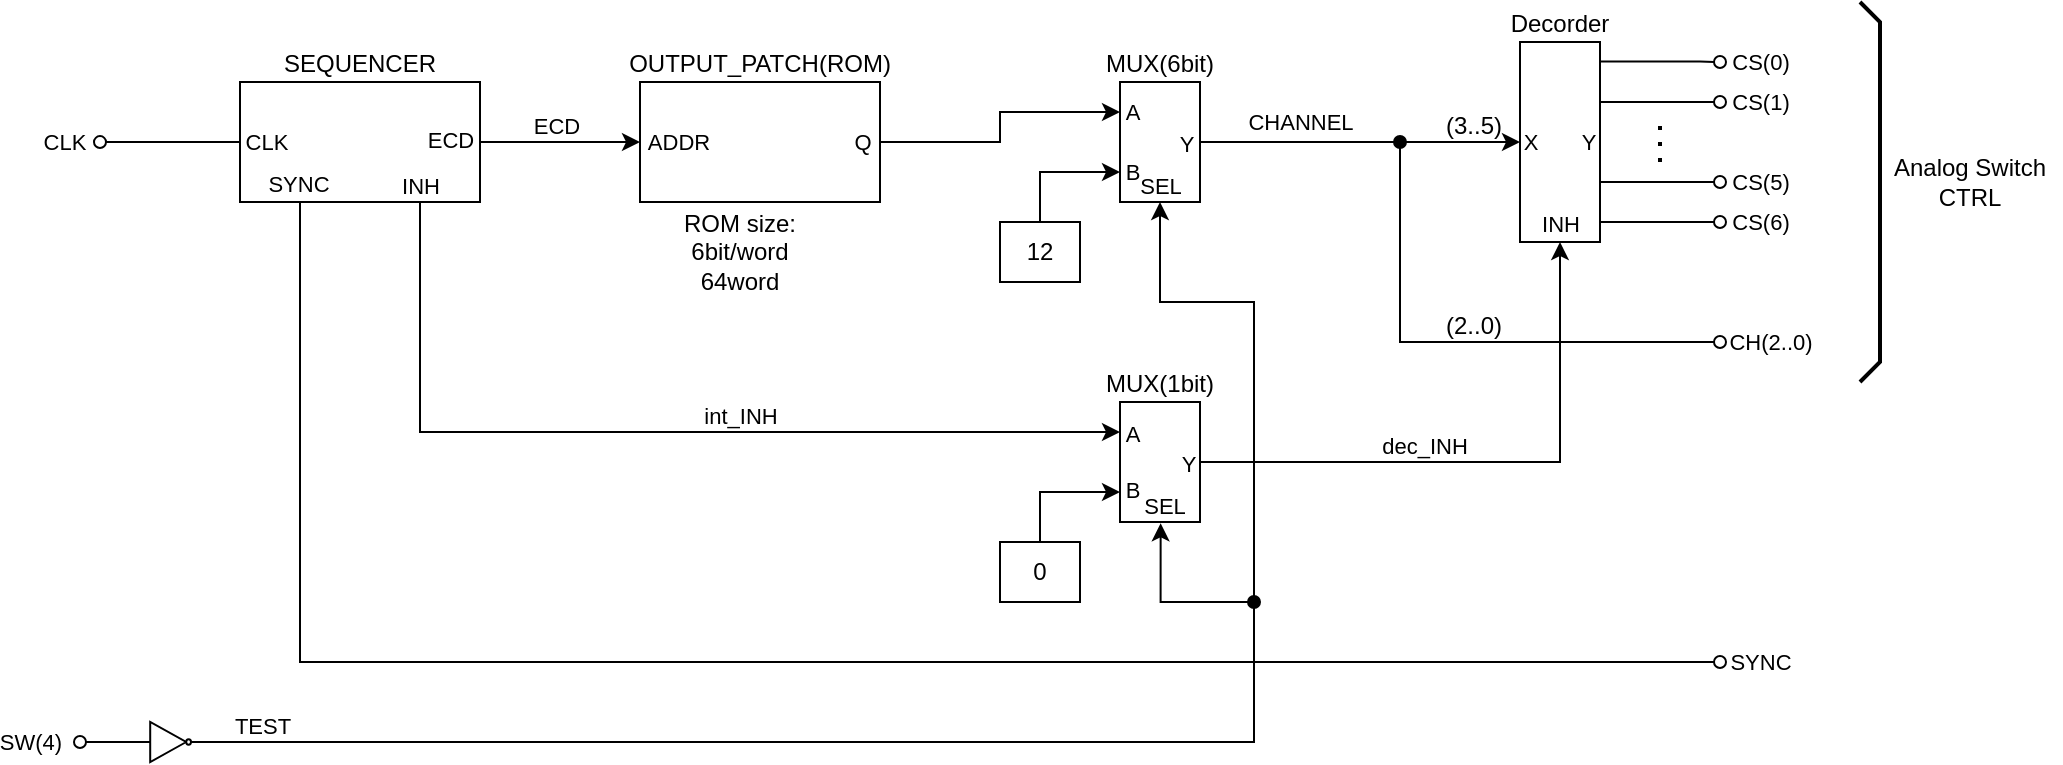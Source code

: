 <mxfile version="28.2.4">
  <diagram name="ページ1" id="_ePW4zhoS9NOFlKjHNw6">
    <mxGraphModel dx="479" dy="568" grid="1" gridSize="10" guides="1" tooltips="1" connect="1" arrows="1" fold="1" page="1" pageScale="1" pageWidth="1169" pageHeight="827" math="0" shadow="0">
      <root>
        <mxCell id="0" />
        <mxCell id="1" parent="0" />
        <mxCell id="D9AdO3M2kVD_GUAC84vx-3" value="MUX(6bit)" style="rounded=0;whiteSpace=wrap;html=1;labelPosition=center;verticalLabelPosition=top;align=center;verticalAlign=bottom;" vertex="1" parent="1">
          <mxGeometry x="600" y="260" width="40" height="60" as="geometry" />
        </mxCell>
        <mxCell id="D9AdO3M2kVD_GUAC84vx-1" value="SEQUENCER" style="rounded=0;whiteSpace=wrap;html=1;labelPosition=center;verticalLabelPosition=top;align=center;verticalAlign=bottom;" vertex="1" parent="1">
          <mxGeometry x="160" y="260" width="120" height="60" as="geometry" />
        </mxCell>
        <mxCell id="D9AdO3M2kVD_GUAC84vx-57" style="edgeStyle=orthogonalEdgeStyle;rounded=0;orthogonalLoop=1;jettySize=auto;html=1;exitX=0.25;exitY=1;exitDx=0;exitDy=0;endArrow=oval;endFill=0;" edge="1" parent="1" source="D9AdO3M2kVD_GUAC84vx-1">
          <mxGeometry relative="1" as="geometry">
            <mxPoint x="900" y="550" as="targetPoint" />
            <Array as="points">
              <mxPoint x="190" y="550" />
            </Array>
          </mxGeometry>
        </mxCell>
        <mxCell id="D9AdO3M2kVD_GUAC84vx-58" value="SYNC" style="edgeLabel;html=1;align=center;verticalAlign=middle;resizable=0;points=[];" vertex="1" connectable="0" parent="D9AdO3M2kVD_GUAC84vx-57">
          <mxGeometry x="1" y="1" relative="1" as="geometry">
            <mxPoint x="20" y="1" as="offset" />
          </mxGeometry>
        </mxCell>
        <mxCell id="D9AdO3M2kVD_GUAC84vx-60" value="SYNC" style="edgeLabel;html=1;align=center;verticalAlign=middle;resizable=0;points=[];" vertex="1" connectable="0" parent="D9AdO3M2kVD_GUAC84vx-57">
          <mxGeometry x="-0.973" y="-1" relative="1" as="geometry">
            <mxPoint y="-22" as="offset" />
          </mxGeometry>
        </mxCell>
        <mxCell id="D9AdO3M2kVD_GUAC84vx-2" value="OUTPUT_PATCH(ROM)" style="rounded=0;whiteSpace=wrap;html=1;labelPosition=center;verticalLabelPosition=top;align=center;verticalAlign=bottom;" vertex="1" parent="1">
          <mxGeometry x="360" y="260" width="120" height="60" as="geometry" />
        </mxCell>
        <mxCell id="D9AdO3M2kVD_GUAC84vx-4" value="MUX(1bit)" style="rounded=0;whiteSpace=wrap;html=1;labelPosition=center;verticalLabelPosition=top;align=center;verticalAlign=bottom;" vertex="1" parent="1">
          <mxGeometry x="600" y="420" width="40" height="60" as="geometry" />
        </mxCell>
        <mxCell id="D9AdO3M2kVD_GUAC84vx-22" value="(3..5)" style="text;html=1;align=center;verticalAlign=middle;whiteSpace=wrap;rounded=0;" vertex="1" parent="1">
          <mxGeometry x="747" y="267" width="60" height="30" as="geometry" />
        </mxCell>
        <mxCell id="D9AdO3M2kVD_GUAC84vx-5" value="Decorder" style="rounded=0;whiteSpace=wrap;html=1;labelPosition=center;verticalLabelPosition=top;align=center;verticalAlign=bottom;" vertex="1" parent="1">
          <mxGeometry x="800" y="240" width="40" height="100" as="geometry" />
        </mxCell>
        <mxCell id="D9AdO3M2kVD_GUAC84vx-59" style="edgeStyle=orthogonalEdgeStyle;rounded=0;orthogonalLoop=1;jettySize=auto;html=1;exitX=0.5;exitY=1;exitDx=0;exitDy=0;entryX=0.583;entryY=1.011;entryDx=0;entryDy=0;entryPerimeter=0;startArrow=classic;startFill=1;" edge="1" parent="1">
          <mxGeometry relative="1" as="geometry">
            <mxPoint x="620.32" y="480.66" as="targetPoint" />
            <mxPoint x="620" y="320" as="sourcePoint" />
            <Array as="points">
              <mxPoint x="620" y="370" />
              <mxPoint x="667" y="370" />
              <mxPoint x="667" y="520" />
              <mxPoint x="620" y="520" />
            </Array>
          </mxGeometry>
        </mxCell>
        <mxCell id="D9AdO3M2kVD_GUAC84vx-61" value="SEL" style="edgeLabel;html=1;align=center;verticalAlign=middle;resizable=0;points=[];" vertex="1" connectable="0" parent="D9AdO3M2kVD_GUAC84vx-59">
          <mxGeometry x="-0.731" relative="1" as="geometry">
            <mxPoint y="-53" as="offset" />
          </mxGeometry>
        </mxCell>
        <mxCell id="D9AdO3M2kVD_GUAC84vx-62" value="SEL" style="edgeLabel;html=1;align=center;verticalAlign=middle;resizable=0;points=[];" vertex="1" connectable="0" parent="D9AdO3M2kVD_GUAC84vx-59">
          <mxGeometry x="0.878" y="-1" relative="1" as="geometry">
            <mxPoint y="-29" as="offset" />
          </mxGeometry>
        </mxCell>
        <mxCell id="D9AdO3M2kVD_GUAC84vx-8" style="edgeStyle=orthogonalEdgeStyle;rounded=0;orthogonalLoop=1;jettySize=auto;html=1;exitX=1;exitY=0.5;exitDx=0;exitDy=0;entryX=0;entryY=0.5;entryDx=0;entryDy=0;" edge="1" parent="1" source="D9AdO3M2kVD_GUAC84vx-1" target="D9AdO3M2kVD_GUAC84vx-2">
          <mxGeometry relative="1" as="geometry" />
        </mxCell>
        <mxCell id="D9AdO3M2kVD_GUAC84vx-42" value="ADDR" style="edgeLabel;html=1;align=center;verticalAlign=middle;resizable=0;points=[];" vertex="1" connectable="0" parent="D9AdO3M2kVD_GUAC84vx-8">
          <mxGeometry x="0.67" relative="1" as="geometry">
            <mxPoint x="32" as="offset" />
          </mxGeometry>
        </mxCell>
        <mxCell id="D9AdO3M2kVD_GUAC84vx-48" value="ECD" style="edgeLabel;html=1;align=center;verticalAlign=middle;resizable=0;points=[];" vertex="1" connectable="0" parent="D9AdO3M2kVD_GUAC84vx-8">
          <mxGeometry x="-0.458" y="1" relative="1" as="geometry">
            <mxPoint x="16" y="-7" as="offset" />
          </mxGeometry>
        </mxCell>
        <mxCell id="D9AdO3M2kVD_GUAC84vx-51" value="ECD" style="edgeLabel;html=1;align=center;verticalAlign=middle;resizable=0;points=[];" vertex="1" connectable="0" parent="D9AdO3M2kVD_GUAC84vx-8">
          <mxGeometry x="-0.576" y="1" relative="1" as="geometry">
            <mxPoint x="-32" as="offset" />
          </mxGeometry>
        </mxCell>
        <mxCell id="D9AdO3M2kVD_GUAC84vx-39" style="edgeStyle=orthogonalEdgeStyle;rounded=0;orthogonalLoop=1;jettySize=auto;html=1;exitX=0.75;exitY=1;exitDx=0;exitDy=0;entryX=0;entryY=0.25;entryDx=0;entryDy=0;" edge="1" parent="1" source="D9AdO3M2kVD_GUAC84vx-1" target="D9AdO3M2kVD_GUAC84vx-4">
          <mxGeometry relative="1" as="geometry" />
        </mxCell>
        <mxCell id="D9AdO3M2kVD_GUAC84vx-40" value="A" style="edgeLabel;html=1;align=center;verticalAlign=middle;resizable=0;points=[];" vertex="1" connectable="0" parent="D9AdO3M2kVD_GUAC84vx-39">
          <mxGeometry x="0.952" y="-1" relative="1" as="geometry">
            <mxPoint x="17" as="offset" />
          </mxGeometry>
        </mxCell>
        <mxCell id="D9AdO3M2kVD_GUAC84vx-47" value="INH" style="edgeLabel;html=1;align=center;verticalAlign=middle;resizable=0;points=[];" vertex="1" connectable="0" parent="D9AdO3M2kVD_GUAC84vx-39">
          <mxGeometry x="-0.955" relative="1" as="geometry">
            <mxPoint y="-19" as="offset" />
          </mxGeometry>
        </mxCell>
        <mxCell id="D9AdO3M2kVD_GUAC84vx-49" value="int_INH" style="edgeLabel;html=1;align=center;verticalAlign=middle;resizable=0;points=[];" vertex="1" connectable="0" parent="D9AdO3M2kVD_GUAC84vx-39">
          <mxGeometry x="-0.29" y="-1" relative="1" as="geometry">
            <mxPoint x="110" y="-9" as="offset" />
          </mxGeometry>
        </mxCell>
        <mxCell id="D9AdO3M2kVD_GUAC84vx-9" style="edgeStyle=orthogonalEdgeStyle;rounded=0;orthogonalLoop=1;jettySize=auto;html=1;exitX=1;exitY=0.5;exitDx=0;exitDy=0;entryX=0;entryY=0.25;entryDx=0;entryDy=0;" edge="1" parent="1" source="D9AdO3M2kVD_GUAC84vx-2" target="D9AdO3M2kVD_GUAC84vx-3">
          <mxGeometry relative="1" as="geometry" />
        </mxCell>
        <mxCell id="D9AdO3M2kVD_GUAC84vx-23" value="A" style="edgeLabel;html=1;align=center;verticalAlign=middle;resizable=0;points=[];" vertex="1" connectable="0" parent="D9AdO3M2kVD_GUAC84vx-9">
          <mxGeometry x="0.884" relative="1" as="geometry">
            <mxPoint x="14" as="offset" />
          </mxGeometry>
        </mxCell>
        <mxCell id="D9AdO3M2kVD_GUAC84vx-43" value="Q" style="edgeLabel;html=1;align=center;verticalAlign=middle;resizable=0;points=[];" vertex="1" connectable="0" parent="D9AdO3M2kVD_GUAC84vx-9">
          <mxGeometry x="-0.801" relative="1" as="geometry">
            <mxPoint x="-23" as="offset" />
          </mxGeometry>
        </mxCell>
        <mxCell id="D9AdO3M2kVD_GUAC84vx-12" style="edgeStyle=orthogonalEdgeStyle;rounded=0;orthogonalLoop=1;jettySize=auto;html=1;exitX=1;exitY=0.5;exitDx=0;exitDy=0;entryX=0;entryY=0.5;entryDx=0;entryDy=0;" edge="1" parent="1" source="D9AdO3M2kVD_GUAC84vx-3" target="D9AdO3M2kVD_GUAC84vx-5">
          <mxGeometry relative="1" as="geometry" />
        </mxCell>
        <mxCell id="D9AdO3M2kVD_GUAC84vx-35" value="CHANNEL" style="edgeLabel;html=1;align=center;verticalAlign=middle;resizable=0;points=[];" vertex="1" connectable="0" parent="D9AdO3M2kVD_GUAC84vx-12">
          <mxGeometry x="-0.58" y="1" relative="1" as="geometry">
            <mxPoint x="16" y="-9" as="offset" />
          </mxGeometry>
        </mxCell>
        <mxCell id="D9AdO3M2kVD_GUAC84vx-38" value="X" style="edgeLabel;html=1;align=center;verticalAlign=middle;resizable=0;points=[];" vertex="1" connectable="0" parent="D9AdO3M2kVD_GUAC84vx-12">
          <mxGeometry x="0.818" relative="1" as="geometry">
            <mxPoint x="19" as="offset" />
          </mxGeometry>
        </mxCell>
        <mxCell id="D9AdO3M2kVD_GUAC84vx-44" value="Y" style="edgeLabel;html=1;align=center;verticalAlign=middle;resizable=0;points=[];" vertex="1" connectable="0" parent="D9AdO3M2kVD_GUAC84vx-12">
          <mxGeometry x="-0.812" y="-1" relative="1" as="geometry">
            <mxPoint x="-22" as="offset" />
          </mxGeometry>
        </mxCell>
        <mxCell id="D9AdO3M2kVD_GUAC84vx-36" style="edgeStyle=orthogonalEdgeStyle;rounded=0;orthogonalLoop=1;jettySize=auto;html=1;exitX=1;exitY=0.5;exitDx=0;exitDy=0;entryX=0.5;entryY=1;entryDx=0;entryDy=0;" edge="1" parent="1" source="D9AdO3M2kVD_GUAC84vx-4" target="D9AdO3M2kVD_GUAC84vx-5">
          <mxGeometry relative="1" as="geometry" />
        </mxCell>
        <mxCell id="D9AdO3M2kVD_GUAC84vx-37" value="INH" style="edgeLabel;html=1;align=center;verticalAlign=middle;resizable=0;points=[];" vertex="1" connectable="0" parent="D9AdO3M2kVD_GUAC84vx-36">
          <mxGeometry x="0.932" relative="1" as="geometry">
            <mxPoint y="-19" as="offset" />
          </mxGeometry>
        </mxCell>
        <mxCell id="D9AdO3M2kVD_GUAC84vx-45" value="Y" style="edgeLabel;html=1;align=center;verticalAlign=middle;resizable=0;points=[];" vertex="1" connectable="0" parent="D9AdO3M2kVD_GUAC84vx-36">
          <mxGeometry x="-0.859" y="-1" relative="1" as="geometry">
            <mxPoint x="-27" as="offset" />
          </mxGeometry>
        </mxCell>
        <mxCell id="D9AdO3M2kVD_GUAC84vx-50" value="dec_INH" style="edgeLabel;html=1;align=center;verticalAlign=middle;resizable=0;points=[];" vertex="1" connectable="0" parent="D9AdO3M2kVD_GUAC84vx-36">
          <mxGeometry x="-0.231" y="2" relative="1" as="geometry">
            <mxPoint y="-6" as="offset" />
          </mxGeometry>
        </mxCell>
        <mxCell id="D9AdO3M2kVD_GUAC84vx-13" style="edgeStyle=orthogonalEdgeStyle;rounded=0;orthogonalLoop=1;jettySize=auto;html=1;exitX=1.009;exitY=0.098;exitDx=0;exitDy=0;exitPerimeter=0;endArrow=oval;endFill=0;" edge="1" parent="1" source="D9AdO3M2kVD_GUAC84vx-5">
          <mxGeometry relative="1" as="geometry">
            <mxPoint x="900" y="250" as="targetPoint" />
            <mxPoint x="840" y="260" as="sourcePoint" />
            <Array as="points">
              <mxPoint x="890" y="250" />
            </Array>
          </mxGeometry>
        </mxCell>
        <mxCell id="D9AdO3M2kVD_GUAC84vx-17" value="CS(0)" style="edgeLabel;html=1;align=center;verticalAlign=middle;resizable=0;points=[];" vertex="1" connectable="0" parent="D9AdO3M2kVD_GUAC84vx-13">
          <mxGeometry x="1" y="-1" relative="1" as="geometry">
            <mxPoint x="20" y="-1" as="offset" />
          </mxGeometry>
        </mxCell>
        <mxCell id="D9AdO3M2kVD_GUAC84vx-11" style="edgeStyle=orthogonalEdgeStyle;rounded=0;orthogonalLoop=1;jettySize=auto;html=1;exitX=0.5;exitY=0;exitDx=0;exitDy=0;entryX=0;entryY=0.75;entryDx=0;entryDy=0;" edge="1" parent="1" source="D9AdO3M2kVD_GUAC84vx-6" target="D9AdO3M2kVD_GUAC84vx-3">
          <mxGeometry relative="1" as="geometry" />
        </mxCell>
        <mxCell id="D9AdO3M2kVD_GUAC84vx-24" value="B" style="edgeLabel;html=1;align=center;verticalAlign=middle;resizable=0;points=[];" vertex="1" connectable="0" parent="D9AdO3M2kVD_GUAC84vx-11">
          <mxGeometry x="0.785" relative="1" as="geometry">
            <mxPoint x="13" as="offset" />
          </mxGeometry>
        </mxCell>
        <mxCell id="D9AdO3M2kVD_GUAC84vx-6" value="12" style="text;html=1;align=center;verticalAlign=middle;whiteSpace=wrap;rounded=0;strokeColor=default;strokeWidth=1;" vertex="1" parent="1">
          <mxGeometry x="540" y="330" width="40" height="30" as="geometry" />
        </mxCell>
        <mxCell id="D9AdO3M2kVD_GUAC84vx-25" style="edgeStyle=orthogonalEdgeStyle;rounded=0;orthogonalLoop=1;jettySize=auto;html=1;exitX=0.5;exitY=0;exitDx=0;exitDy=0;entryX=0;entryY=0.75;entryDx=0;entryDy=0;" edge="1" parent="1" source="D9AdO3M2kVD_GUAC84vx-7" target="D9AdO3M2kVD_GUAC84vx-4">
          <mxGeometry relative="1" as="geometry" />
        </mxCell>
        <mxCell id="D9AdO3M2kVD_GUAC84vx-26" value="B" style="edgeLabel;html=1;align=center;verticalAlign=middle;resizable=0;points=[];" vertex="1" connectable="0" parent="D9AdO3M2kVD_GUAC84vx-25">
          <mxGeometry x="0.785" y="1" relative="1" as="geometry">
            <mxPoint x="13" as="offset" />
          </mxGeometry>
        </mxCell>
        <mxCell id="D9AdO3M2kVD_GUAC84vx-7" value="0" style="text;html=1;align=center;verticalAlign=middle;whiteSpace=wrap;rounded=0;strokeColor=default;strokeWidth=1;" vertex="1" parent="1">
          <mxGeometry x="540" y="490" width="40" height="30" as="geometry" />
        </mxCell>
        <mxCell id="D9AdO3M2kVD_GUAC84vx-14" style="edgeStyle=orthogonalEdgeStyle;rounded=0;orthogonalLoop=1;jettySize=auto;html=1;exitX=1;exitY=0.25;exitDx=0;exitDy=0;endArrow=oval;endFill=0;" edge="1" parent="1">
          <mxGeometry relative="1" as="geometry">
            <mxPoint x="900" y="270" as="targetPoint" />
            <mxPoint x="840" y="270" as="sourcePoint" />
          </mxGeometry>
        </mxCell>
        <mxCell id="D9AdO3M2kVD_GUAC84vx-18" value="CS(1)" style="edgeLabel;html=1;align=center;verticalAlign=middle;resizable=0;points=[];" vertex="1" connectable="0" parent="D9AdO3M2kVD_GUAC84vx-14">
          <mxGeometry x="1" y="1" relative="1" as="geometry">
            <mxPoint x="20" y="1" as="offset" />
          </mxGeometry>
        </mxCell>
        <mxCell id="D9AdO3M2kVD_GUAC84vx-46" value="Y" style="edgeLabel;html=1;align=center;verticalAlign=middle;resizable=0;points=[];" vertex="1" connectable="0" parent="D9AdO3M2kVD_GUAC84vx-14">
          <mxGeometry x="-1" relative="1" as="geometry">
            <mxPoint x="-6" y="20" as="offset" />
          </mxGeometry>
        </mxCell>
        <mxCell id="D9AdO3M2kVD_GUAC84vx-15" style="edgeStyle=orthogonalEdgeStyle;rounded=0;orthogonalLoop=1;jettySize=auto;html=1;exitX=1;exitY=0.25;exitDx=0;exitDy=0;endArrow=oval;endFill=0;" edge="1" parent="1">
          <mxGeometry relative="1" as="geometry">
            <mxPoint x="900" y="310" as="targetPoint" />
            <mxPoint x="840" y="310" as="sourcePoint" />
          </mxGeometry>
        </mxCell>
        <mxCell id="D9AdO3M2kVD_GUAC84vx-19" value="CS(5)" style="edgeLabel;html=1;align=center;verticalAlign=middle;resizable=0;points=[];" vertex="1" connectable="0" parent="D9AdO3M2kVD_GUAC84vx-15">
          <mxGeometry x="1" y="-1" relative="1" as="geometry">
            <mxPoint x="20" y="-1" as="offset" />
          </mxGeometry>
        </mxCell>
        <mxCell id="D9AdO3M2kVD_GUAC84vx-16" style="edgeStyle=orthogonalEdgeStyle;rounded=0;orthogonalLoop=1;jettySize=auto;html=1;exitX=1;exitY=0.25;exitDx=0;exitDy=0;endArrow=oval;endFill=0;" edge="1" parent="1">
          <mxGeometry relative="1" as="geometry">
            <mxPoint x="900" y="330" as="targetPoint" />
            <mxPoint x="840" y="330" as="sourcePoint" />
          </mxGeometry>
        </mxCell>
        <mxCell id="D9AdO3M2kVD_GUAC84vx-20" value="CS(6)" style="edgeLabel;html=1;align=center;verticalAlign=middle;resizable=0;points=[];" vertex="1" connectable="0" parent="D9AdO3M2kVD_GUAC84vx-16">
          <mxGeometry x="1" y="1" relative="1" as="geometry">
            <mxPoint x="20" y="1" as="offset" />
          </mxGeometry>
        </mxCell>
        <mxCell id="D9AdO3M2kVD_GUAC84vx-21" value="" style="endArrow=none;dashed=1;html=1;dashPattern=1 3;strokeWidth=2;rounded=0;" edge="1" parent="1">
          <mxGeometry width="50" height="50" relative="1" as="geometry">
            <mxPoint x="870" y="300" as="sourcePoint" />
            <mxPoint x="870" y="280" as="targetPoint" />
          </mxGeometry>
        </mxCell>
        <mxCell id="D9AdO3M2kVD_GUAC84vx-29" value="" style="endArrow=oval;html=1;rounded=0;endFill=1;startArrow=oval;startFill=0;" edge="1" parent="1">
          <mxGeometry width="50" height="50" relative="1" as="geometry">
            <mxPoint x="900" y="390" as="sourcePoint" />
            <mxPoint x="740" y="290" as="targetPoint" />
            <Array as="points">
              <mxPoint x="740" y="390" />
            </Array>
          </mxGeometry>
        </mxCell>
        <mxCell id="D9AdO3M2kVD_GUAC84vx-31" value="CH(2..0)" style="edgeLabel;html=1;align=center;verticalAlign=middle;resizable=0;points=[];" vertex="1" connectable="0" parent="D9AdO3M2kVD_GUAC84vx-29">
          <mxGeometry x="-0.734" y="2" relative="1" as="geometry">
            <mxPoint x="59" y="-2" as="offset" />
          </mxGeometry>
        </mxCell>
        <mxCell id="D9AdO3M2kVD_GUAC84vx-30" value="(2..0)" style="text;html=1;align=center;verticalAlign=middle;whiteSpace=wrap;rounded=0;" vertex="1" parent="1">
          <mxGeometry x="747" y="367" width="60" height="30" as="geometry" />
        </mxCell>
        <mxCell id="D9AdO3M2kVD_GUAC84vx-32" value="Analog Switch CTRL" style="text;html=1;align=center;verticalAlign=middle;whiteSpace=wrap;rounded=0;" vertex="1" parent="1">
          <mxGeometry x="980" y="280" width="90" height="60" as="geometry" />
        </mxCell>
        <mxCell id="D9AdO3M2kVD_GUAC84vx-34" value="" style="endArrow=none;html=1;rounded=0;strokeWidth=2;" edge="1" parent="1">
          <mxGeometry width="50" height="50" relative="1" as="geometry">
            <mxPoint x="970" y="410" as="sourcePoint" />
            <mxPoint x="970" y="220" as="targetPoint" />
            <Array as="points">
              <mxPoint x="980" y="400" />
              <mxPoint x="980" y="230" />
            </Array>
          </mxGeometry>
        </mxCell>
        <mxCell id="D9AdO3M2kVD_GUAC84vx-41" value="ROM size:&lt;div&gt;6bit/word&lt;/div&gt;&lt;div&gt;64word&lt;/div&gt;" style="text;html=1;align=center;verticalAlign=middle;whiteSpace=wrap;rounded=0;" vertex="1" parent="1">
          <mxGeometry x="380" y="330" width="60" height="30" as="geometry" />
        </mxCell>
        <mxCell id="D9AdO3M2kVD_GUAC84vx-52" style="edgeStyle=orthogonalEdgeStyle;rounded=0;orthogonalLoop=1;jettySize=auto;html=1;exitX=0;exitY=0.5;exitDx=0;exitDy=0;endArrow=oval;endFill=0;startArrow=none;startFill=0;" edge="1" parent="1" source="D9AdO3M2kVD_GUAC84vx-1">
          <mxGeometry relative="1" as="geometry">
            <mxPoint x="90.0" y="290.039" as="targetPoint" />
          </mxGeometry>
        </mxCell>
        <mxCell id="D9AdO3M2kVD_GUAC84vx-53" value="CLK" style="edgeLabel;html=1;align=center;verticalAlign=middle;resizable=0;points=[];" vertex="1" connectable="0" parent="D9AdO3M2kVD_GUAC84vx-52">
          <mxGeometry x="0.957" relative="1" as="geometry">
            <mxPoint x="-20" as="offset" />
          </mxGeometry>
        </mxCell>
        <mxCell id="D9AdO3M2kVD_GUAC84vx-56" value="CLK" style="edgeLabel;html=1;align=center;verticalAlign=middle;resizable=0;points=[];" vertex="1" connectable="0" parent="D9AdO3M2kVD_GUAC84vx-52">
          <mxGeometry x="-0.622" relative="1" as="geometry">
            <mxPoint x="26" as="offset" />
          </mxGeometry>
        </mxCell>
        <mxCell id="D9AdO3M2kVD_GUAC84vx-63" value="" style="endArrow=oval;html=1;rounded=0;endFill=1;startArrow=none;startFill=0;" edge="1" parent="1" source="D9AdO3M2kVD_GUAC84vx-66">
          <mxGeometry width="50" height="50" relative="1" as="geometry">
            <mxPoint x="80" y="590" as="sourcePoint" />
            <mxPoint x="667" y="520" as="targetPoint" />
            <Array as="points">
              <mxPoint x="667" y="590" />
            </Array>
          </mxGeometry>
        </mxCell>
        <mxCell id="D9AdO3M2kVD_GUAC84vx-67" value="" style="endArrow=none;html=1;rounded=0;endFill=0;startArrow=oval;startFill=0;" edge="1" parent="1" target="D9AdO3M2kVD_GUAC84vx-66">
          <mxGeometry width="50" height="50" relative="1" as="geometry">
            <mxPoint x="80" y="590" as="sourcePoint" />
            <mxPoint x="667" y="520" as="targetPoint" />
            <Array as="points" />
          </mxGeometry>
        </mxCell>
        <mxCell id="D9AdO3M2kVD_GUAC84vx-68" value="SW(4)" style="edgeLabel;html=1;align=center;verticalAlign=middle;resizable=0;points=[];" vertex="1" connectable="0" parent="D9AdO3M2kVD_GUAC84vx-67">
          <mxGeometry x="-0.987" relative="1" as="geometry">
            <mxPoint x="-25" as="offset" />
          </mxGeometry>
        </mxCell>
        <mxCell id="D9AdO3M2kVD_GUAC84vx-69" value="TEST" style="edgeLabel;html=1;align=center;verticalAlign=middle;resizable=0;points=[];" vertex="1" connectable="0" parent="D9AdO3M2kVD_GUAC84vx-67">
          <mxGeometry x="-0.946" relative="1" as="geometry">
            <mxPoint x="90" y="-8" as="offset" />
          </mxGeometry>
        </mxCell>
        <mxCell id="D9AdO3M2kVD_GUAC84vx-66" value="" style="verticalLabelPosition=bottom;shadow=0;dashed=0;align=center;html=1;verticalAlign=top;shape=mxgraph.electrical.logic_gates.inverter_2" vertex="1" parent="1">
          <mxGeometry x="110" y="580" width="30" height="20" as="geometry" />
        </mxCell>
      </root>
    </mxGraphModel>
  </diagram>
</mxfile>
